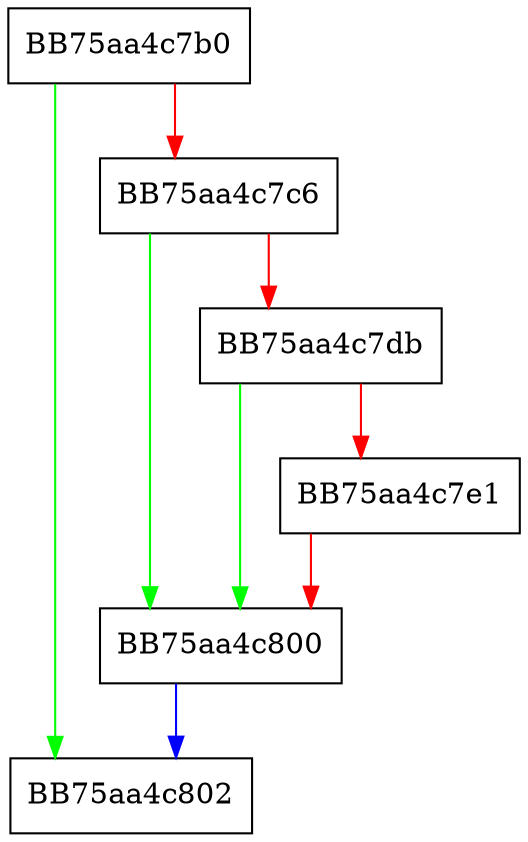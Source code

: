 digraph RVA {
  node [shape="box"];
  graph [splines=ortho];
  BB75aa4c7b0 -> BB75aa4c802 [color="green"];
  BB75aa4c7b0 -> BB75aa4c7c6 [color="red"];
  BB75aa4c7c6 -> BB75aa4c800 [color="green"];
  BB75aa4c7c6 -> BB75aa4c7db [color="red"];
  BB75aa4c7db -> BB75aa4c800 [color="green"];
  BB75aa4c7db -> BB75aa4c7e1 [color="red"];
  BB75aa4c7e1 -> BB75aa4c800 [color="red"];
  BB75aa4c800 -> BB75aa4c802 [color="blue"];
}